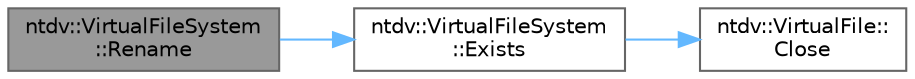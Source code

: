 digraph "ntdv::VirtualFileSystem::Rename"
{
 // LATEX_PDF_SIZE
  bgcolor="transparent";
  edge [fontname=Helvetica,fontsize=10,labelfontname=Helvetica,labelfontsize=10];
  node [fontname=Helvetica,fontsize=10,shape=box,height=0.2,width=0.4];
  rankdir="LR";
  Node1 [id="Node000001",label="ntdv::VirtualFileSystem\l::Rename",height=0.2,width=0.4,color="gray40", fillcolor="grey60", style="filled", fontcolor="black",tooltip=" "];
  Node1 -> Node2 [id="edge1_Node000001_Node000002",color="steelblue1",style="solid",tooltip=" "];
  Node2 [id="Node000002",label="ntdv::VirtualFileSystem\l::Exists",height=0.2,width=0.4,color="grey40", fillcolor="white", style="filled",URL="$classntdv_1_1_virtual_file_system.html#a6d42bdfad9570464f22cdb85fcd0b8b4",tooltip=" "];
  Node2 -> Node3 [id="edge2_Node000002_Node000003",color="steelblue1",style="solid",tooltip=" "];
  Node3 [id="Node000003",label="ntdv::VirtualFile::\lClose",height=0.2,width=0.4,color="grey40", fillcolor="white", style="filled",URL="$classntdv_1_1_virtual_file.html#a0596a64b4c59947b14bbc08147280a92",tooltip=" "];
}
